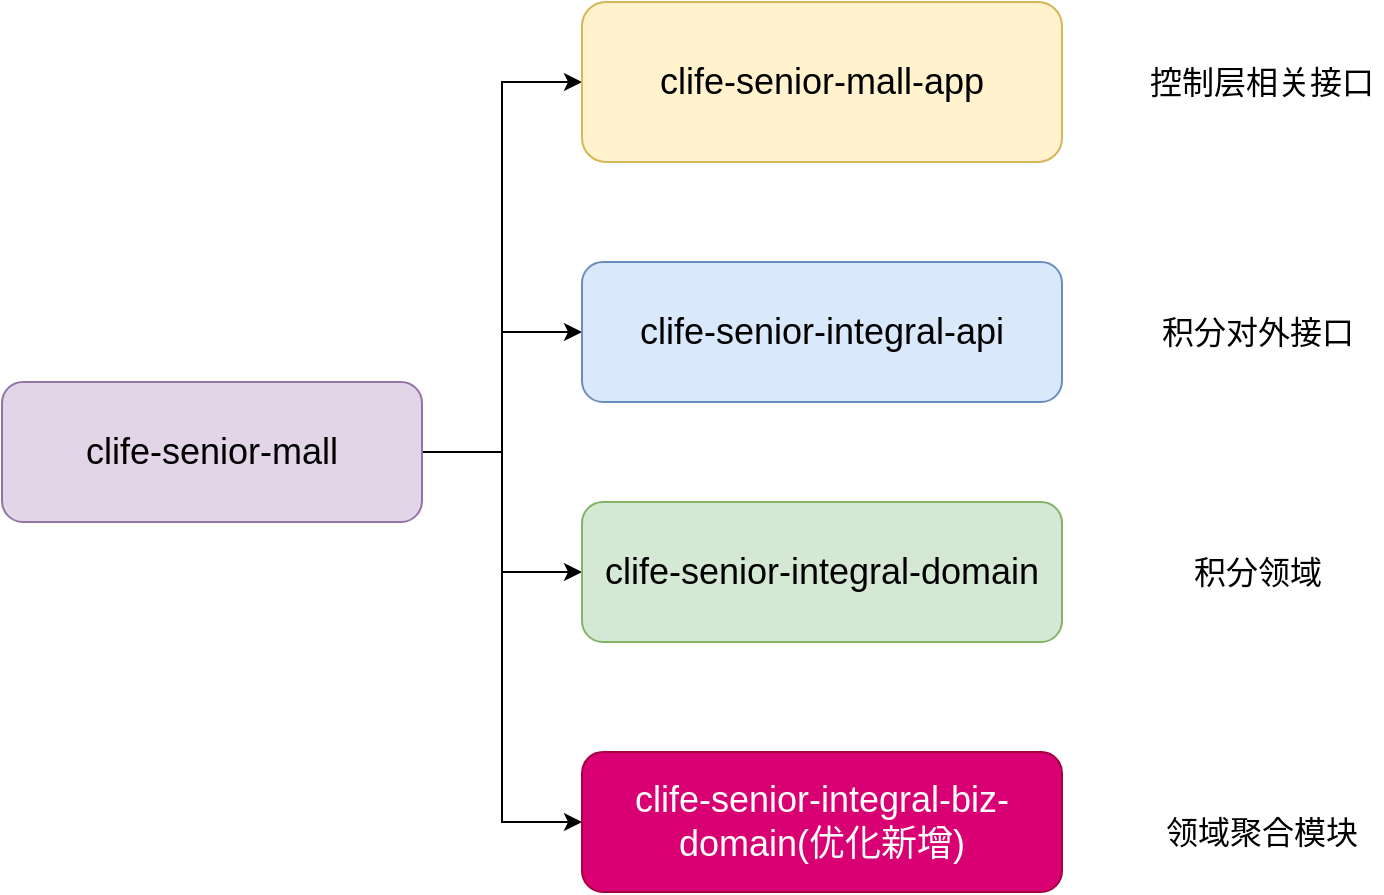 <mxfile version="26.0.4">
  <diagram name="第 1 页" id="zmYZHYOlhQ4b74bmiblJ">
    <mxGraphModel dx="1434" dy="746" grid="1" gridSize="10" guides="1" tooltips="1" connect="1" arrows="1" fold="1" page="1" pageScale="1" pageWidth="827" pageHeight="1169" math="0" shadow="0">
      <root>
        <mxCell id="0" />
        <mxCell id="1" parent="0" />
        <mxCell id="Oa8JdPcQqp8JRHTGJRSs-5" style="edgeStyle=orthogonalEdgeStyle;rounded=0;orthogonalLoop=1;jettySize=auto;html=1;exitX=1;exitY=0.5;exitDx=0;exitDy=0;entryX=0;entryY=0.5;entryDx=0;entryDy=0;" parent="1" source="Oa8JdPcQqp8JRHTGJRSs-1" target="Oa8JdPcQqp8JRHTGJRSs-2" edge="1">
          <mxGeometry relative="1" as="geometry" />
        </mxCell>
        <mxCell id="Oa8JdPcQqp8JRHTGJRSs-6" style="edgeStyle=orthogonalEdgeStyle;rounded=0;orthogonalLoop=1;jettySize=auto;html=1;exitX=1;exitY=0.5;exitDx=0;exitDy=0;entryX=0;entryY=0.5;entryDx=0;entryDy=0;" parent="1" source="Oa8JdPcQqp8JRHTGJRSs-1" target="Oa8JdPcQqp8JRHTGJRSs-4" edge="1">
          <mxGeometry relative="1" as="geometry" />
        </mxCell>
        <mxCell id="Oa8JdPcQqp8JRHTGJRSs-7" style="edgeStyle=orthogonalEdgeStyle;rounded=0;orthogonalLoop=1;jettySize=auto;html=1;exitX=1;exitY=0.5;exitDx=0;exitDy=0;entryX=0;entryY=0.5;entryDx=0;entryDy=0;" parent="1" source="Oa8JdPcQqp8JRHTGJRSs-1" target="Oa8JdPcQqp8JRHTGJRSs-3" edge="1">
          <mxGeometry relative="1" as="geometry" />
        </mxCell>
        <mxCell id="1j5Dewsz3F2BlS7yMnSd-2" style="edgeStyle=orthogonalEdgeStyle;rounded=0;orthogonalLoop=1;jettySize=auto;html=1;exitX=1;exitY=0.5;exitDx=0;exitDy=0;entryX=0;entryY=0.5;entryDx=0;entryDy=0;" edge="1" parent="1" source="Oa8JdPcQqp8JRHTGJRSs-1" target="1j5Dewsz3F2BlS7yMnSd-1">
          <mxGeometry relative="1" as="geometry" />
        </mxCell>
        <mxCell id="Oa8JdPcQqp8JRHTGJRSs-1" value="&lt;font style=&quot;font-size: 18px;&quot;&gt;clife-senior-mall&lt;/font&gt;" style="rounded=1;whiteSpace=wrap;html=1;fillColor=#e1d5e7;strokeColor=#9673a6;" parent="1" vertex="1">
          <mxGeometry x="70" y="330" width="210" height="70" as="geometry" />
        </mxCell>
        <mxCell id="Oa8JdPcQqp8JRHTGJRSs-2" value="&lt;font style=&quot;font-size: 18px;&quot;&gt;clife-senior-mall-app&lt;/font&gt;" style="rounded=1;whiteSpace=wrap;html=1;fillColor=#fff2cc;strokeColor=#d6b656;" parent="1" vertex="1">
          <mxGeometry x="360" y="140" width="240" height="80" as="geometry" />
        </mxCell>
        <mxCell id="Oa8JdPcQqp8JRHTGJRSs-3" value="&lt;font style=&quot;font-size: 18px;&quot;&gt;clife-senior-integral-api&lt;/font&gt;" style="rounded=1;whiteSpace=wrap;html=1;fillColor=#dae8fc;strokeColor=#6c8ebf;" parent="1" vertex="1">
          <mxGeometry x="360" y="270" width="240" height="70" as="geometry" />
        </mxCell>
        <mxCell id="Oa8JdPcQqp8JRHTGJRSs-4" value="&lt;font style=&quot;font-size: 18px;&quot;&gt;clife-senior-integral-domain&lt;/font&gt;" style="rounded=1;whiteSpace=wrap;html=1;fillColor=#d5e8d4;strokeColor=#82b366;" parent="1" vertex="1">
          <mxGeometry x="360" y="390" width="240" height="70" as="geometry" />
        </mxCell>
        <mxCell id="1j5Dewsz3F2BlS7yMnSd-1" value="&lt;font style=&quot;font-size: 18px;&quot;&gt;clife-senior-integral-biz-domain(优化新增)&lt;/font&gt;" style="rounded=1;whiteSpace=wrap;html=1;fillColor=#d80073;strokeColor=#A50040;fontColor=#ffffff;" vertex="1" parent="1">
          <mxGeometry x="360" y="515" width="240" height="70" as="geometry" />
        </mxCell>
        <mxCell id="1j5Dewsz3F2BlS7yMnSd-3" value="&lt;font style=&quot;font-size: 16px;&quot;&gt;控制层相关接口&lt;/font&gt;" style="text;html=1;align=center;verticalAlign=middle;whiteSpace=wrap;rounded=0;" vertex="1" parent="1">
          <mxGeometry x="640" y="168.75" width="120" height="22.5" as="geometry" />
        </mxCell>
        <mxCell id="1j5Dewsz3F2BlS7yMnSd-4" value="&lt;font style=&quot;font-size: 16px;&quot;&gt;积分对外接口&lt;/font&gt;" style="text;html=1;align=center;verticalAlign=middle;whiteSpace=wrap;rounded=0;" vertex="1" parent="1">
          <mxGeometry x="642.5" y="291.25" width="110" height="27.5" as="geometry" />
        </mxCell>
        <mxCell id="1j5Dewsz3F2BlS7yMnSd-6" value="&lt;span style=&quot;font-size: 16px;&quot;&gt;领域聚合模块&lt;/span&gt;" style="text;html=1;align=center;verticalAlign=middle;whiteSpace=wrap;rounded=0;" vertex="1" parent="1">
          <mxGeometry x="640" y="540" width="120" height="30" as="geometry" />
        </mxCell>
        <mxCell id="1j5Dewsz3F2BlS7yMnSd-8" value="&lt;font style=&quot;font-size: 16px;&quot;&gt;积分领域&lt;/font&gt;" style="text;html=1;align=center;verticalAlign=middle;whiteSpace=wrap;rounded=0;" vertex="1" parent="1">
          <mxGeometry x="642.5" y="411.25" width="110" height="27.5" as="geometry" />
        </mxCell>
      </root>
    </mxGraphModel>
  </diagram>
</mxfile>

